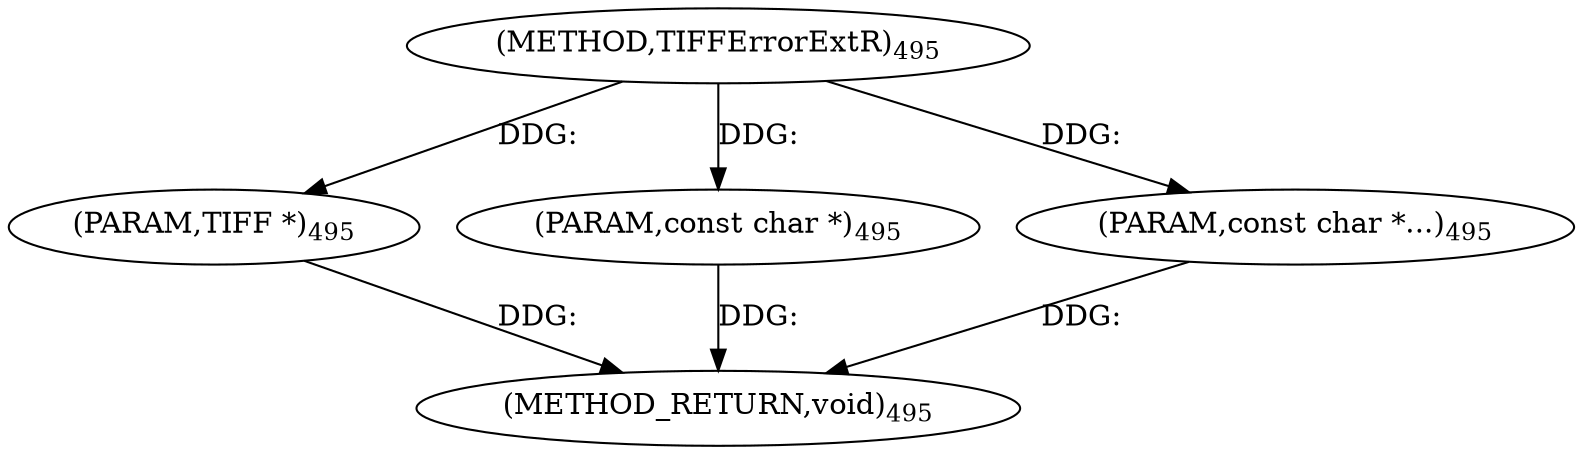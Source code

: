 digraph "TIFFErrorExtR" {  
"8995" [label = <(METHOD,TIFFErrorExtR)<SUB>495</SUB>> ]
"8999" [label = <(METHOD_RETURN,void)<SUB>495</SUB>> ]
"8996" [label = <(PARAM,TIFF *)<SUB>495</SUB>> ]
"8997" [label = <(PARAM,const char *)<SUB>495</SUB>> ]
"8998" [label = <(PARAM,const char *...)<SUB>495</SUB>> ]
  "8996" -> "8999"  [ label = "DDG: "] 
  "8997" -> "8999"  [ label = "DDG: "] 
  "8998" -> "8999"  [ label = "DDG: "] 
  "8995" -> "8996"  [ label = "DDG: "] 
  "8995" -> "8997"  [ label = "DDG: "] 
  "8995" -> "8998"  [ label = "DDG: "] 
}
